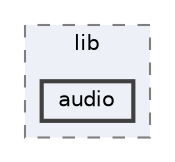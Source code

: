 digraph "C:/Users/Smon/source/MTAP-MIDI-Guitar-Converter/firmware/MIDI-Testing/lib/audio"
{
 // LATEX_PDF_SIZE
  bgcolor="transparent";
  edge [fontname=Helvetica,fontsize=10,labelfontname=Helvetica,labelfontsize=10];
  node [fontname=Helvetica,fontsize=10,shape=box,height=0.2,width=0.4];
  compound=true
  subgraph clusterdir_2eece4efa5fb6c11d2a68fc794e2ed49 {
    graph [ bgcolor="#edf0f7", pencolor="grey50", label="lib", fontname=Helvetica,fontsize=10 style="filled,dashed", URL="dir_2eece4efa5fb6c11d2a68fc794e2ed49.html",tooltip=""]
  dir_7fdb04358d4b565fa62e8a243cd32268 [label="audio", fillcolor="#edf0f7", color="grey25", style="filled,bold", URL="dir_7fdb04358d4b565fa62e8a243cd32268.html",tooltip=""];
  }
}
